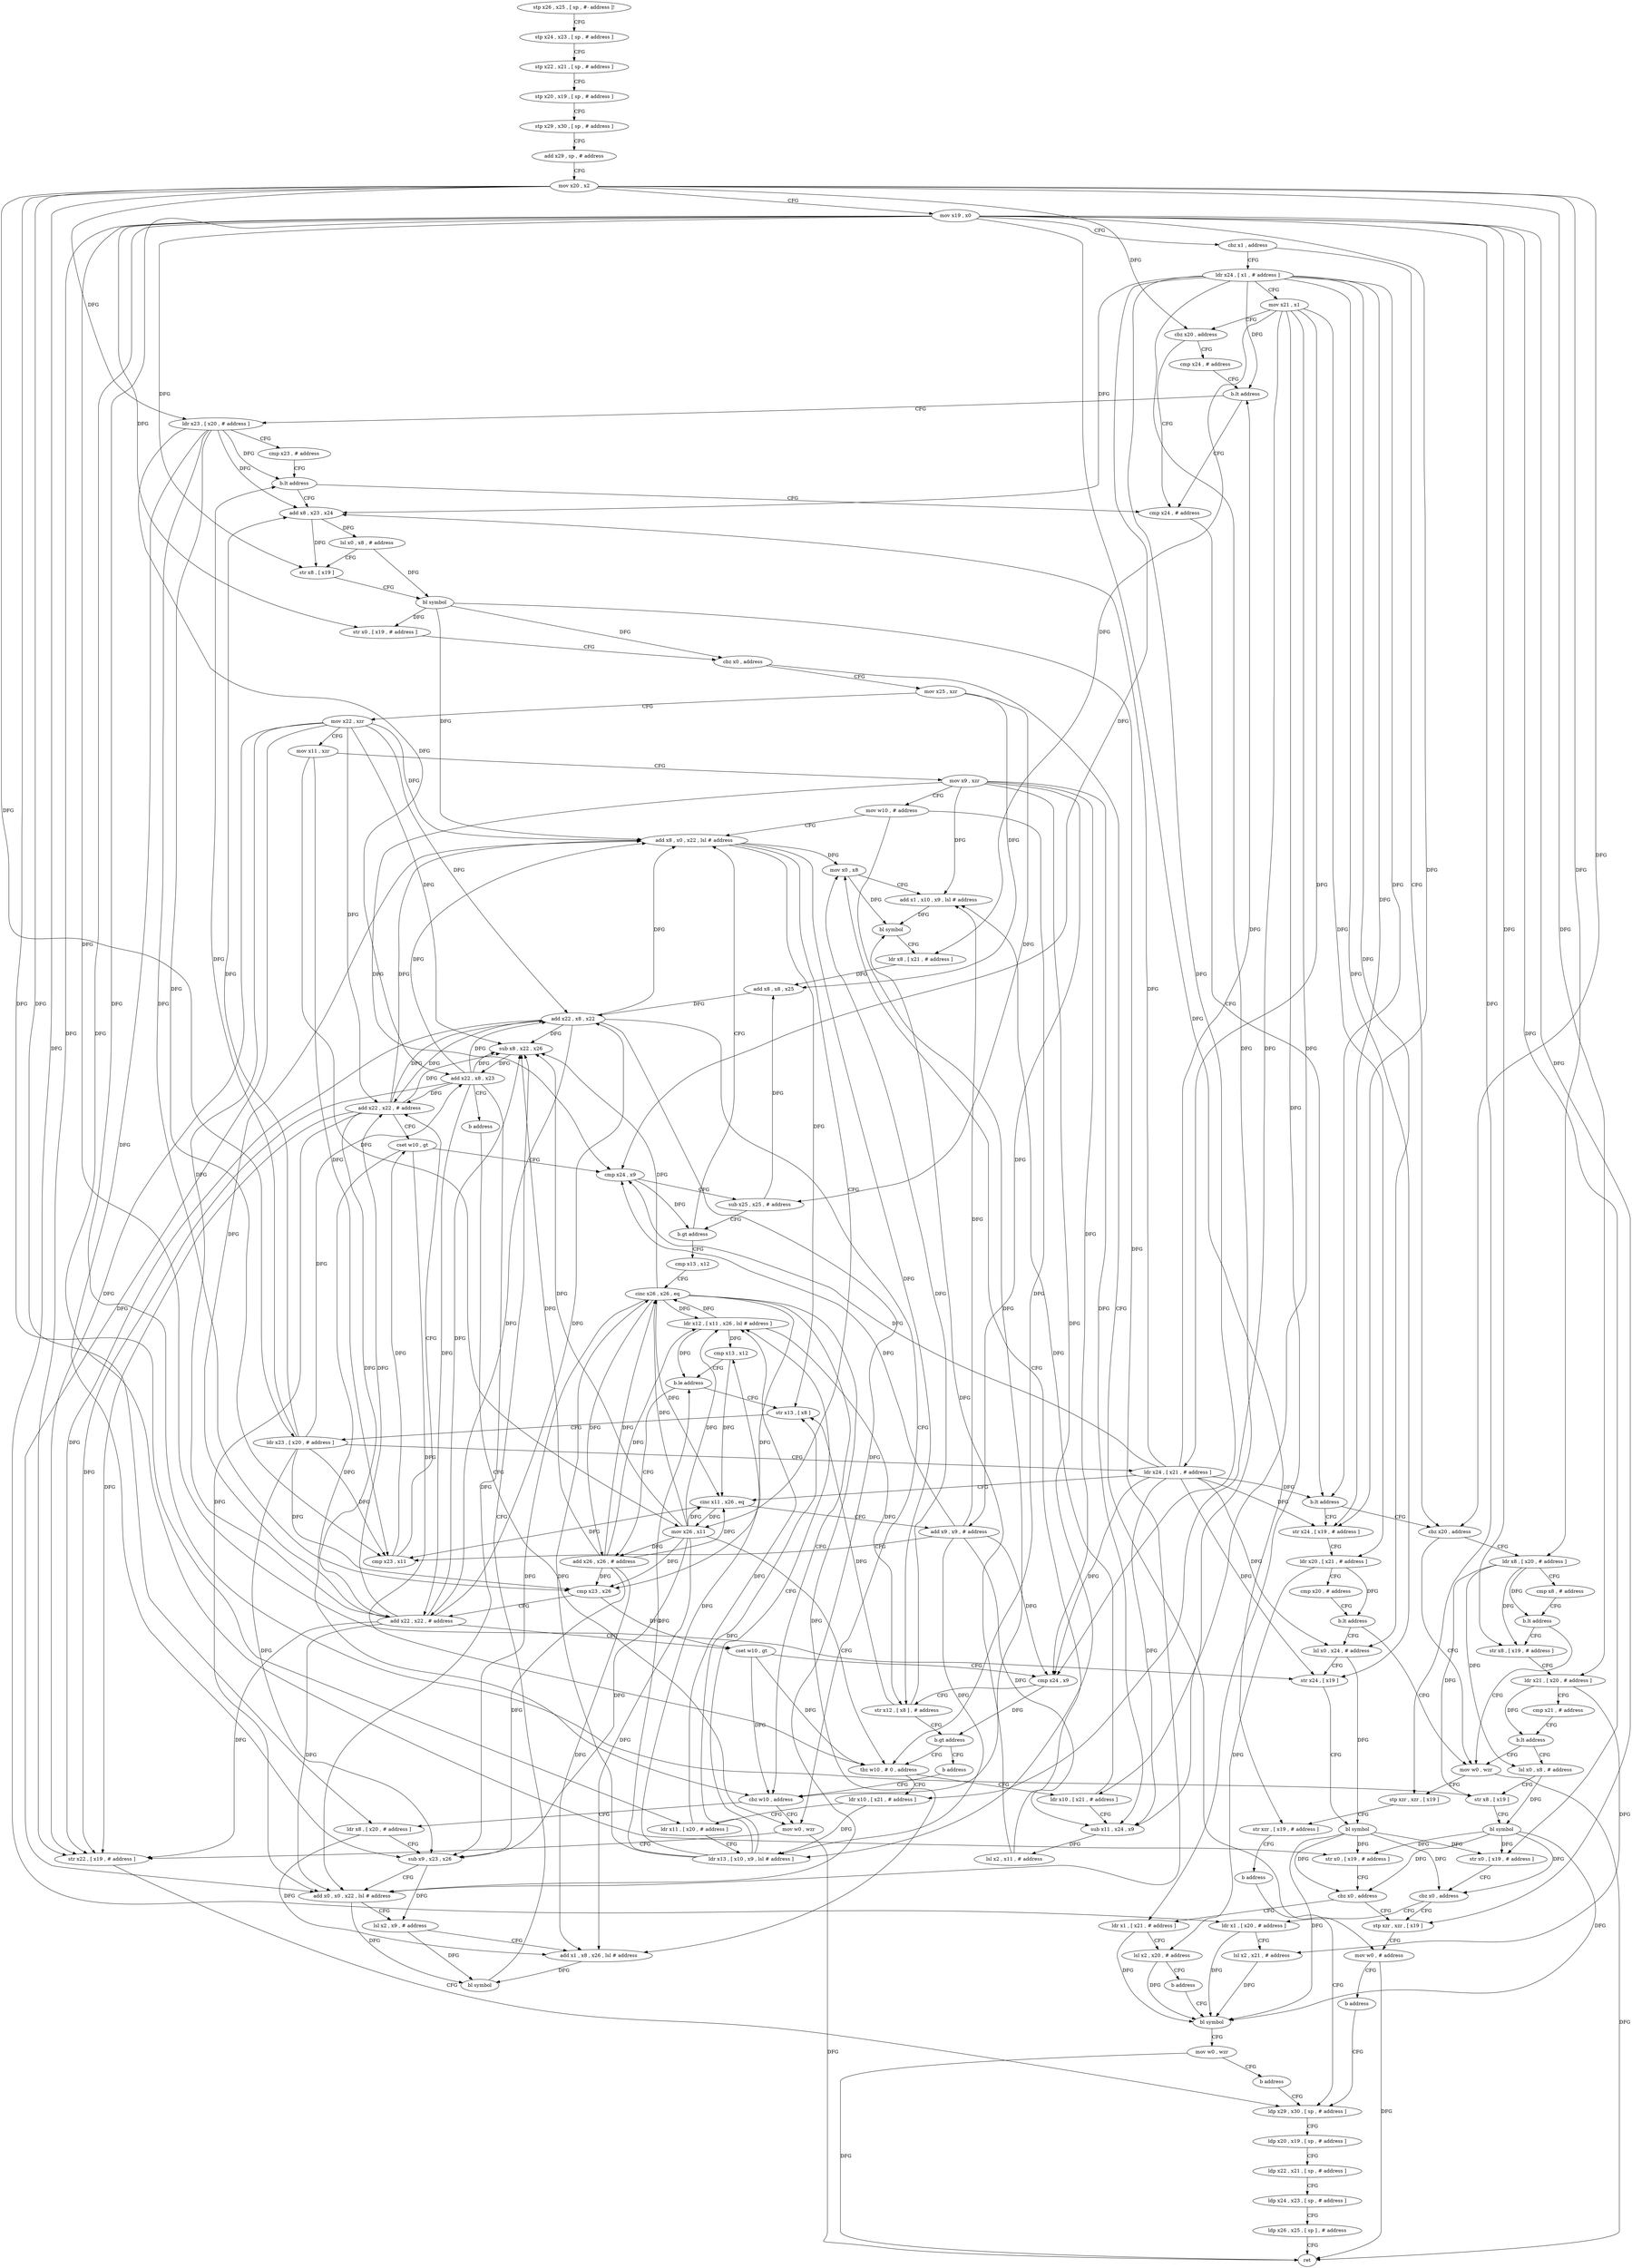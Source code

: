 digraph "func" {
"4264088" [label = "stp x26 , x25 , [ sp , #- address ]!" ]
"4264092" [label = "stp x24 , x23 , [ sp , # address ]" ]
"4264096" [label = "stp x22 , x21 , [ sp , # address ]" ]
"4264100" [label = "stp x20 , x19 , [ sp , # address ]" ]
"4264104" [label = "stp x29 , x30 , [ sp , # address ]" ]
"4264108" [label = "add x29 , sp , # address" ]
"4264112" [label = "mov x20 , x2" ]
"4264116" [label = "mov x19 , x0" ]
"4264120" [label = "cbz x1 , address" ]
"4264416" [label = "cbz x20 , address" ]
"4264124" [label = "ldr x24 , [ x1 , # address ]" ]
"4264488" [label = "mov w0 , wzr" ]
"4264420" [label = "ldr x8 , [ x20 , # address ]" ]
"4264128" [label = "mov x21 , x1" ]
"4264132" [label = "cbz x20 , address" ]
"4264360" [label = "cmp x24 , # address" ]
"4264136" [label = "cmp x24 , # address" ]
"4264492" [label = "stp xzr , xzr , [ x19 ]" ]
"4264496" [label = "str xzr , [ x19 , # address ]" ]
"4264500" [label = "b address" ]
"4264548" [label = "ldp x29 , x30 , [ sp , # address ]" ]
"4264424" [label = "cmp x8 , # address" ]
"4264428" [label = "b.lt address" ]
"4264432" [label = "str x8 , [ x19 , # address ]" ]
"4264364" [label = "b.lt address" ]
"4264368" [label = "str x24 , [ x19 , # address ]" ]
"4264140" [label = "b.lt address" ]
"4264144" [label = "ldr x23 , [ x20 , # address ]" ]
"4264552" [label = "ldp x20 , x19 , [ sp , # address ]" ]
"4264556" [label = "ldp x22 , x21 , [ sp , # address ]" ]
"4264560" [label = "ldp x24 , x23 , [ sp , # address ]" ]
"4264564" [label = "ldp x26 , x25 , [ sp ] , # address" ]
"4264568" [label = "ret" ]
"4264436" [label = "ldr x21 , [ x20 , # address ]" ]
"4264440" [label = "cmp x21 , # address" ]
"4264444" [label = "b.lt address" ]
"4264448" [label = "lsl x0 , x8 , # address" ]
"4264372" [label = "ldr x20 , [ x21 , # address ]" ]
"4264376" [label = "cmp x20 , # address" ]
"4264380" [label = "b.lt address" ]
"4264384" [label = "lsl x0 , x24 , # address" ]
"4264148" [label = "cmp x23 , # address" ]
"4264152" [label = "b.lt address" ]
"4264156" [label = "add x8 , x23 , x24" ]
"4264452" [label = "str x8 , [ x19 ]" ]
"4264456" [label = "bl symbol" ]
"4264460" [label = "str x0 , [ x19 , # address ]" ]
"4264464" [label = "cbz x0 , address" ]
"4264572" [label = "stp xzr , xzr , [ x19 ]" ]
"4264468" [label = "ldr x1 , [ x20 , # address ]" ]
"4264388" [label = "str x24 , [ x19 ]" ]
"4264392" [label = "bl symbol" ]
"4264396" [label = "str x0 , [ x19 , # address ]" ]
"4264400" [label = "cbz x0 , address" ]
"4264404" [label = "ldr x1 , [ x21 , # address ]" ]
"4264160" [label = "lsl x0 , x8 , # address" ]
"4264164" [label = "str x8 , [ x19 ]" ]
"4264168" [label = "bl symbol" ]
"4264172" [label = "str x0 , [ x19 , # address ]" ]
"4264176" [label = "cbz x0 , address" ]
"4264576" [label = "mov w0 , # address" ]
"4264180" [label = "mov x25 , xzr" ]
"4264472" [label = "lsl x2 , x21 , # address" ]
"4264476" [label = "bl symbol" ]
"4264408" [label = "lsl x2 , x20 , # address" ]
"4264412" [label = "b address" ]
"4264580" [label = "b address" ]
"4264184" [label = "mov x22 , xzr" ]
"4264188" [label = "mov x11 , xzr" ]
"4264192" [label = "mov x9 , xzr" ]
"4264196" [label = "mov w10 , # address" ]
"4264200" [label = "add x8 , x0 , x22 , lsl # address" ]
"4264480" [label = "mov w0 , wzr" ]
"4264484" [label = "b address" ]
"4264504" [label = "ldr x10 , [ x21 , # address ]" ]
"4264508" [label = "sub x11 , x24 , x9" ]
"4264512" [label = "lsl x2 , x11 , # address" ]
"4264516" [label = "mov x0 , x8" ]
"4264520" [label = "add x1 , x10 , x9 , lsl # address" ]
"4264524" [label = "bl symbol" ]
"4264528" [label = "ldr x8 , [ x21 , # address ]" ]
"4264532" [label = "add x8 , x8 , x25" ]
"4264536" [label = "add x22 , x8 , x22" ]
"4264540" [label = "mov w0 , wzr" ]
"4264212" [label = "ldr x10 , [ x21 , # address ]" ]
"4264216" [label = "ldr x11 , [ x20 , # address ]" ]
"4264220" [label = "ldr x13 , [ x10 , x9 , lsl # address ]" ]
"4264224" [label = "ldr x12 , [ x11 , x26 , lsl # address ]" ]
"4264228" [label = "cmp x13 , x12" ]
"4264232" [label = "b.le address" ]
"4264268" [label = "str x13 , [ x8 ]" ]
"4264236" [label = "add x26 , x26 , # address" ]
"4264272" [label = "ldr x23 , [ x20 , # address ]" ]
"4264276" [label = "ldr x24 , [ x21 , # address ]" ]
"4264280" [label = "cinc x11 , x26 , eq" ]
"4264284" [label = "add x9 , x9 , # address" ]
"4264288" [label = "cmp x23 , x11" ]
"4264292" [label = "add x22 , x22 , # address" ]
"4264296" [label = "cset w10 , gt" ]
"4264300" [label = "cmp x24 , x9" ]
"4264304" [label = "sub x25 , x25 , # address" ]
"4264308" [label = "b.gt address" ]
"4264312" [label = "cmp x13 , x12" ]
"4264240" [label = "cmp x23 , x26" ]
"4264244" [label = "add x22 , x22 , # address" ]
"4264248" [label = "cset w10 , gt" ]
"4264252" [label = "cmp x24 , x9" ]
"4264256" [label = "str x12 , [ x8 ] , # address" ]
"4264260" [label = "b.gt address" ]
"4264208" [label = "tbz w10 , # 0 , address" ]
"4264264" [label = "b address" ]
"4264204" [label = "mov x26 , x11" ]
"4264316" [label = "cinc x26 , x26 , eq" ]
"4264320" [label = "cbz w10 , address" ]
"4264544" [label = "str x22 , [ x19 , # address ]" ]
"4264324" [label = "ldr x8 , [ x20 , # address ]" ]
"4264328" [label = "sub x9 , x23 , x26" ]
"4264332" [label = "add x0 , x0 , x22 , lsl # address" ]
"4264336" [label = "lsl x2 , x9 , # address" ]
"4264340" [label = "add x1 , x8 , x26 , lsl # address" ]
"4264344" [label = "bl symbol" ]
"4264348" [label = "sub x8 , x22 , x26" ]
"4264352" [label = "add x22 , x8 , x23" ]
"4264356" [label = "b address" ]
"4264088" -> "4264092" [ label = "CFG" ]
"4264092" -> "4264096" [ label = "CFG" ]
"4264096" -> "4264100" [ label = "CFG" ]
"4264100" -> "4264104" [ label = "CFG" ]
"4264104" -> "4264108" [ label = "CFG" ]
"4264108" -> "4264112" [ label = "CFG" ]
"4264112" -> "4264116" [ label = "CFG" ]
"4264112" -> "4264416" [ label = "DFG" ]
"4264112" -> "4264132" [ label = "DFG" ]
"4264112" -> "4264420" [ label = "DFG" ]
"4264112" -> "4264436" [ label = "DFG" ]
"4264112" -> "4264144" [ label = "DFG" ]
"4264112" -> "4264468" [ label = "DFG" ]
"4264112" -> "4264216" [ label = "DFG" ]
"4264112" -> "4264272" [ label = "DFG" ]
"4264112" -> "4264324" [ label = "DFG" ]
"4264116" -> "4264120" [ label = "CFG" ]
"4264116" -> "4264492" [ label = "DFG" ]
"4264116" -> "4264496" [ label = "DFG" ]
"4264116" -> "4264432" [ label = "DFG" ]
"4264116" -> "4264368" [ label = "DFG" ]
"4264116" -> "4264452" [ label = "DFG" ]
"4264116" -> "4264460" [ label = "DFG" ]
"4264116" -> "4264388" [ label = "DFG" ]
"4264116" -> "4264396" [ label = "DFG" ]
"4264116" -> "4264164" [ label = "DFG" ]
"4264116" -> "4264172" [ label = "DFG" ]
"4264116" -> "4264572" [ label = "DFG" ]
"4264116" -> "4264544" [ label = "DFG" ]
"4264120" -> "4264416" [ label = "CFG" ]
"4264120" -> "4264124" [ label = "CFG" ]
"4264416" -> "4264488" [ label = "CFG" ]
"4264416" -> "4264420" [ label = "CFG" ]
"4264124" -> "4264128" [ label = "CFG" ]
"4264124" -> "4264364" [ label = "DFG" ]
"4264124" -> "4264140" [ label = "DFG" ]
"4264124" -> "4264368" [ label = "DFG" ]
"4264124" -> "4264384" [ label = "DFG" ]
"4264124" -> "4264388" [ label = "DFG" ]
"4264124" -> "4264156" [ label = "DFG" ]
"4264124" -> "4264508" [ label = "DFG" ]
"4264124" -> "4264252" [ label = "DFG" ]
"4264124" -> "4264300" [ label = "DFG" ]
"4264488" -> "4264492" [ label = "CFG" ]
"4264488" -> "4264568" [ label = "DFG" ]
"4264420" -> "4264424" [ label = "CFG" ]
"4264420" -> "4264428" [ label = "DFG" ]
"4264420" -> "4264432" [ label = "DFG" ]
"4264420" -> "4264448" [ label = "DFG" ]
"4264420" -> "4264452" [ label = "DFG" ]
"4264128" -> "4264132" [ label = "CFG" ]
"4264128" -> "4264372" [ label = "DFG" ]
"4264128" -> "4264404" [ label = "DFG" ]
"4264128" -> "4264504" [ label = "DFG" ]
"4264128" -> "4264528" [ label = "DFG" ]
"4264128" -> "4264212" [ label = "DFG" ]
"4264128" -> "4264276" [ label = "DFG" ]
"4264132" -> "4264360" [ label = "CFG" ]
"4264132" -> "4264136" [ label = "CFG" ]
"4264360" -> "4264364" [ label = "CFG" ]
"4264136" -> "4264140" [ label = "CFG" ]
"4264492" -> "4264496" [ label = "CFG" ]
"4264496" -> "4264500" [ label = "CFG" ]
"4264500" -> "4264548" [ label = "CFG" ]
"4264548" -> "4264552" [ label = "CFG" ]
"4264424" -> "4264428" [ label = "CFG" ]
"4264428" -> "4264488" [ label = "CFG" ]
"4264428" -> "4264432" [ label = "CFG" ]
"4264432" -> "4264436" [ label = "CFG" ]
"4264364" -> "4264416" [ label = "CFG" ]
"4264364" -> "4264368" [ label = "CFG" ]
"4264368" -> "4264372" [ label = "CFG" ]
"4264140" -> "4264360" [ label = "CFG" ]
"4264140" -> "4264144" [ label = "CFG" ]
"4264144" -> "4264148" [ label = "CFG" ]
"4264144" -> "4264152" [ label = "DFG" ]
"4264144" -> "4264156" [ label = "DFG" ]
"4264144" -> "4264240" [ label = "DFG" ]
"4264144" -> "4264288" [ label = "DFG" ]
"4264144" -> "4264328" [ label = "DFG" ]
"4264144" -> "4264352" [ label = "DFG" ]
"4264552" -> "4264556" [ label = "CFG" ]
"4264556" -> "4264560" [ label = "CFG" ]
"4264560" -> "4264564" [ label = "CFG" ]
"4264564" -> "4264568" [ label = "CFG" ]
"4264436" -> "4264440" [ label = "CFG" ]
"4264436" -> "4264444" [ label = "DFG" ]
"4264436" -> "4264472" [ label = "DFG" ]
"4264440" -> "4264444" [ label = "CFG" ]
"4264444" -> "4264488" [ label = "CFG" ]
"4264444" -> "4264448" [ label = "CFG" ]
"4264448" -> "4264452" [ label = "CFG" ]
"4264448" -> "4264456" [ label = "DFG" ]
"4264372" -> "4264376" [ label = "CFG" ]
"4264372" -> "4264380" [ label = "DFG" ]
"4264372" -> "4264408" [ label = "DFG" ]
"4264376" -> "4264380" [ label = "CFG" ]
"4264380" -> "4264488" [ label = "CFG" ]
"4264380" -> "4264384" [ label = "CFG" ]
"4264384" -> "4264388" [ label = "CFG" ]
"4264384" -> "4264392" [ label = "DFG" ]
"4264148" -> "4264152" [ label = "CFG" ]
"4264152" -> "4264360" [ label = "CFG" ]
"4264152" -> "4264156" [ label = "CFG" ]
"4264156" -> "4264160" [ label = "DFG" ]
"4264156" -> "4264164" [ label = "DFG" ]
"4264452" -> "4264456" [ label = "CFG" ]
"4264456" -> "4264460" [ label = "DFG" ]
"4264456" -> "4264464" [ label = "DFG" ]
"4264456" -> "4264396" [ label = "DFG" ]
"4264456" -> "4264400" [ label = "DFG" ]
"4264456" -> "4264476" [ label = "DFG" ]
"4264460" -> "4264464" [ label = "CFG" ]
"4264464" -> "4264572" [ label = "CFG" ]
"4264464" -> "4264468" [ label = "CFG" ]
"4264572" -> "4264576" [ label = "CFG" ]
"4264468" -> "4264472" [ label = "CFG" ]
"4264468" -> "4264476" [ label = "DFG" ]
"4264388" -> "4264392" [ label = "CFG" ]
"4264392" -> "4264396" [ label = "DFG" ]
"4264392" -> "4264460" [ label = "DFG" ]
"4264392" -> "4264464" [ label = "DFG" ]
"4264392" -> "4264400" [ label = "DFG" ]
"4264392" -> "4264476" [ label = "DFG" ]
"4264396" -> "4264400" [ label = "CFG" ]
"4264400" -> "4264572" [ label = "CFG" ]
"4264400" -> "4264404" [ label = "CFG" ]
"4264404" -> "4264408" [ label = "CFG" ]
"4264404" -> "4264476" [ label = "DFG" ]
"4264160" -> "4264164" [ label = "CFG" ]
"4264160" -> "4264168" [ label = "DFG" ]
"4264164" -> "4264168" [ label = "CFG" ]
"4264168" -> "4264172" [ label = "DFG" ]
"4264168" -> "4264176" [ label = "DFG" ]
"4264168" -> "4264200" [ label = "DFG" ]
"4264168" -> "4264332" [ label = "DFG" ]
"4264172" -> "4264176" [ label = "CFG" ]
"4264176" -> "4264576" [ label = "CFG" ]
"4264176" -> "4264180" [ label = "CFG" ]
"4264576" -> "4264580" [ label = "CFG" ]
"4264576" -> "4264568" [ label = "DFG" ]
"4264180" -> "4264184" [ label = "CFG" ]
"4264180" -> "4264532" [ label = "DFG" ]
"4264180" -> "4264304" [ label = "DFG" ]
"4264472" -> "4264476" [ label = "DFG" ]
"4264476" -> "4264480" [ label = "CFG" ]
"4264408" -> "4264412" [ label = "CFG" ]
"4264408" -> "4264476" [ label = "DFG" ]
"4264412" -> "4264476" [ label = "CFG" ]
"4264580" -> "4264548" [ label = "CFG" ]
"4264184" -> "4264188" [ label = "CFG" ]
"4264184" -> "4264200" [ label = "DFG" ]
"4264184" -> "4264536" [ label = "DFG" ]
"4264184" -> "4264544" [ label = "DFG" ]
"4264184" -> "4264244" [ label = "DFG" ]
"4264184" -> "4264292" [ label = "DFG" ]
"4264184" -> "4264332" [ label = "DFG" ]
"4264184" -> "4264348" [ label = "DFG" ]
"4264188" -> "4264192" [ label = "CFG" ]
"4264188" -> "4264204" [ label = "DFG" ]
"4264188" -> "4264288" [ label = "DFG" ]
"4264192" -> "4264196" [ label = "CFG" ]
"4264192" -> "4264508" [ label = "DFG" ]
"4264192" -> "4264520" [ label = "DFG" ]
"4264192" -> "4264220" [ label = "DFG" ]
"4264192" -> "4264284" [ label = "DFG" ]
"4264192" -> "4264252" [ label = "DFG" ]
"4264192" -> "4264300" [ label = "DFG" ]
"4264196" -> "4264200" [ label = "CFG" ]
"4264196" -> "4264208" [ label = "DFG" ]
"4264196" -> "4264320" [ label = "DFG" ]
"4264200" -> "4264204" [ label = "CFG" ]
"4264200" -> "4264516" [ label = "DFG" ]
"4264200" -> "4264268" [ label = "DFG" ]
"4264200" -> "4264256" [ label = "DFG" ]
"4264480" -> "4264484" [ label = "CFG" ]
"4264480" -> "4264568" [ label = "DFG" ]
"4264484" -> "4264548" [ label = "CFG" ]
"4264504" -> "4264508" [ label = "CFG" ]
"4264504" -> "4264520" [ label = "DFG" ]
"4264508" -> "4264512" [ label = "DFG" ]
"4264512" -> "4264516" [ label = "CFG" ]
"4264512" -> "4264524" [ label = "DFG" ]
"4264516" -> "4264520" [ label = "CFG" ]
"4264516" -> "4264524" [ label = "DFG" ]
"4264520" -> "4264524" [ label = "DFG" ]
"4264524" -> "4264528" [ label = "CFG" ]
"4264528" -> "4264532" [ label = "DFG" ]
"4264532" -> "4264536" [ label = "DFG" ]
"4264536" -> "4264540" [ label = "CFG" ]
"4264536" -> "4264200" [ label = "DFG" ]
"4264536" -> "4264544" [ label = "DFG" ]
"4264536" -> "4264244" [ label = "DFG" ]
"4264536" -> "4264292" [ label = "DFG" ]
"4264536" -> "4264332" [ label = "DFG" ]
"4264536" -> "4264348" [ label = "DFG" ]
"4264540" -> "4264544" [ label = "CFG" ]
"4264540" -> "4264568" [ label = "DFG" ]
"4264212" -> "4264216" [ label = "CFG" ]
"4264212" -> "4264220" [ label = "DFG" ]
"4264216" -> "4264220" [ label = "CFG" ]
"4264216" -> "4264224" [ label = "DFG" ]
"4264220" -> "4264224" [ label = "CFG" ]
"4264220" -> "4264228" [ label = "DFG" ]
"4264220" -> "4264232" [ label = "DFG" ]
"4264220" -> "4264268" [ label = "DFG" ]
"4264220" -> "4264316" [ label = "DFG" ]
"4264224" -> "4264228" [ label = "DFG" ]
"4264224" -> "4264232" [ label = "DFG" ]
"4264224" -> "4264256" [ label = "DFG" ]
"4264224" -> "4264316" [ label = "DFG" ]
"4264228" -> "4264232" [ label = "CFG" ]
"4264228" -> "4264280" [ label = "DFG" ]
"4264232" -> "4264268" [ label = "CFG" ]
"4264232" -> "4264236" [ label = "CFG" ]
"4264268" -> "4264272" [ label = "CFG" ]
"4264236" -> "4264240" [ label = "DFG" ]
"4264236" -> "4264224" [ label = "DFG" ]
"4264236" -> "4264280" [ label = "DFG" ]
"4264236" -> "4264328" [ label = "DFG" ]
"4264236" -> "4264340" [ label = "DFG" ]
"4264236" -> "4264348" [ label = "DFG" ]
"4264236" -> "4264316" [ label = "DFG" ]
"4264272" -> "4264276" [ label = "CFG" ]
"4264272" -> "4264152" [ label = "DFG" ]
"4264272" -> "4264156" [ label = "DFG" ]
"4264272" -> "4264240" [ label = "DFG" ]
"4264272" -> "4264288" [ label = "DFG" ]
"4264272" -> "4264328" [ label = "DFG" ]
"4264272" -> "4264352" [ label = "DFG" ]
"4264276" -> "4264280" [ label = "CFG" ]
"4264276" -> "4264364" [ label = "DFG" ]
"4264276" -> "4264140" [ label = "DFG" ]
"4264276" -> "4264368" [ label = "DFG" ]
"4264276" -> "4264384" [ label = "DFG" ]
"4264276" -> "4264388" [ label = "DFG" ]
"4264276" -> "4264156" [ label = "DFG" ]
"4264276" -> "4264508" [ label = "DFG" ]
"4264276" -> "4264252" [ label = "DFG" ]
"4264276" -> "4264300" [ label = "DFG" ]
"4264280" -> "4264284" [ label = "CFG" ]
"4264280" -> "4264204" [ label = "DFG" ]
"4264280" -> "4264288" [ label = "DFG" ]
"4264284" -> "4264288" [ label = "CFG" ]
"4264284" -> "4264508" [ label = "DFG" ]
"4264284" -> "4264520" [ label = "DFG" ]
"4264284" -> "4264220" [ label = "DFG" ]
"4264284" -> "4264252" [ label = "DFG" ]
"4264284" -> "4264300" [ label = "DFG" ]
"4264288" -> "4264292" [ label = "CFG" ]
"4264288" -> "4264296" [ label = "DFG" ]
"4264292" -> "4264296" [ label = "CFG" ]
"4264292" -> "4264200" [ label = "DFG" ]
"4264292" -> "4264536" [ label = "DFG" ]
"4264292" -> "4264544" [ label = "DFG" ]
"4264292" -> "4264244" [ label = "DFG" ]
"4264292" -> "4264332" [ label = "DFG" ]
"4264292" -> "4264348" [ label = "DFG" ]
"4264296" -> "4264300" [ label = "CFG" ]
"4264296" -> "4264208" [ label = "DFG" ]
"4264296" -> "4264320" [ label = "DFG" ]
"4264300" -> "4264304" [ label = "CFG" ]
"4264300" -> "4264308" [ label = "DFG" ]
"4264304" -> "4264308" [ label = "CFG" ]
"4264304" -> "4264532" [ label = "DFG" ]
"4264308" -> "4264200" [ label = "CFG" ]
"4264308" -> "4264312" [ label = "CFG" ]
"4264312" -> "4264316" [ label = "CFG" ]
"4264240" -> "4264244" [ label = "CFG" ]
"4264240" -> "4264248" [ label = "DFG" ]
"4264244" -> "4264248" [ label = "CFG" ]
"4264244" -> "4264200" [ label = "DFG" ]
"4264244" -> "4264536" [ label = "DFG" ]
"4264244" -> "4264544" [ label = "DFG" ]
"4264244" -> "4264292" [ label = "DFG" ]
"4264244" -> "4264332" [ label = "DFG" ]
"4264244" -> "4264348" [ label = "DFG" ]
"4264248" -> "4264252" [ label = "CFG" ]
"4264248" -> "4264208" [ label = "DFG" ]
"4264248" -> "4264320" [ label = "DFG" ]
"4264252" -> "4264256" [ label = "CFG" ]
"4264252" -> "4264260" [ label = "DFG" ]
"4264256" -> "4264260" [ label = "CFG" ]
"4264256" -> "4264516" [ label = "DFG" ]
"4264256" -> "4264268" [ label = "DFG" ]
"4264260" -> "4264208" [ label = "CFG" ]
"4264260" -> "4264264" [ label = "CFG" ]
"4264208" -> "4264504" [ label = "CFG" ]
"4264208" -> "4264212" [ label = "CFG" ]
"4264264" -> "4264320" [ label = "CFG" ]
"4264204" -> "4264208" [ label = "CFG" ]
"4264204" -> "4264224" [ label = "DFG" ]
"4264204" -> "4264236" [ label = "DFG" ]
"4264204" -> "4264240" [ label = "DFG" ]
"4264204" -> "4264280" [ label = "DFG" ]
"4264204" -> "4264328" [ label = "DFG" ]
"4264204" -> "4264340" [ label = "DFG" ]
"4264204" -> "4264348" [ label = "DFG" ]
"4264204" -> "4264316" [ label = "DFG" ]
"4264316" -> "4264320" [ label = "CFG" ]
"4264316" -> "4264224" [ label = "DFG" ]
"4264316" -> "4264236" [ label = "DFG" ]
"4264316" -> "4264240" [ label = "DFG" ]
"4264316" -> "4264280" [ label = "DFG" ]
"4264316" -> "4264328" [ label = "DFG" ]
"4264316" -> "4264340" [ label = "DFG" ]
"4264316" -> "4264348" [ label = "DFG" ]
"4264320" -> "4264540" [ label = "CFG" ]
"4264320" -> "4264324" [ label = "CFG" ]
"4264544" -> "4264548" [ label = "CFG" ]
"4264324" -> "4264328" [ label = "CFG" ]
"4264324" -> "4264340" [ label = "DFG" ]
"4264328" -> "4264332" [ label = "CFG" ]
"4264328" -> "4264336" [ label = "DFG" ]
"4264332" -> "4264336" [ label = "CFG" ]
"4264332" -> "4264344" [ label = "DFG" ]
"4264336" -> "4264340" [ label = "CFG" ]
"4264336" -> "4264344" [ label = "DFG" ]
"4264340" -> "4264344" [ label = "DFG" ]
"4264344" -> "4264348" [ label = "CFG" ]
"4264348" -> "4264352" [ label = "DFG" ]
"4264352" -> "4264356" [ label = "CFG" ]
"4264352" -> "4264200" [ label = "DFG" ]
"4264352" -> "4264536" [ label = "DFG" ]
"4264352" -> "4264544" [ label = "DFG" ]
"4264352" -> "4264244" [ label = "DFG" ]
"4264352" -> "4264292" [ label = "DFG" ]
"4264352" -> "4264332" [ label = "DFG" ]
"4264352" -> "4264348" [ label = "DFG" ]
"4264356" -> "4264540" [ label = "CFG" ]
}
